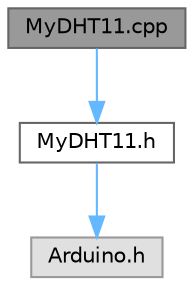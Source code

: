 digraph "MyDHT11.cpp"
{
 // LATEX_PDF_SIZE
  bgcolor="transparent";
  edge [fontname=Helvetica,fontsize=10,labelfontname=Helvetica,labelfontsize=10];
  node [fontname=Helvetica,fontsize=10,shape=box,height=0.2,width=0.4];
  Node1 [id="Node000001",label="MyDHT11.cpp",height=0.2,width=0.4,color="gray40", fillcolor="grey60", style="filled", fontcolor="black",tooltip="Implementation of a custom DHT11 sensor library."];
  Node1 -> Node2 [id="edge1_Node000001_Node000002",color="steelblue1",style="solid",tooltip=" "];
  Node2 [id="Node000002",label="MyDHT11.h",height=0.2,width=0.4,color="grey40", fillcolor="white", style="filled",URL="$_my_d_h_t11_8h.html",tooltip="Custom library for the DHT11 temperature and humidity sensor."];
  Node2 -> Node3 [id="edge2_Node000002_Node000003",color="steelblue1",style="solid",tooltip=" "];
  Node3 [id="Node000003",label="Arduino.h",height=0.2,width=0.4,color="grey60", fillcolor="#E0E0E0", style="filled",tooltip=" "];
}
